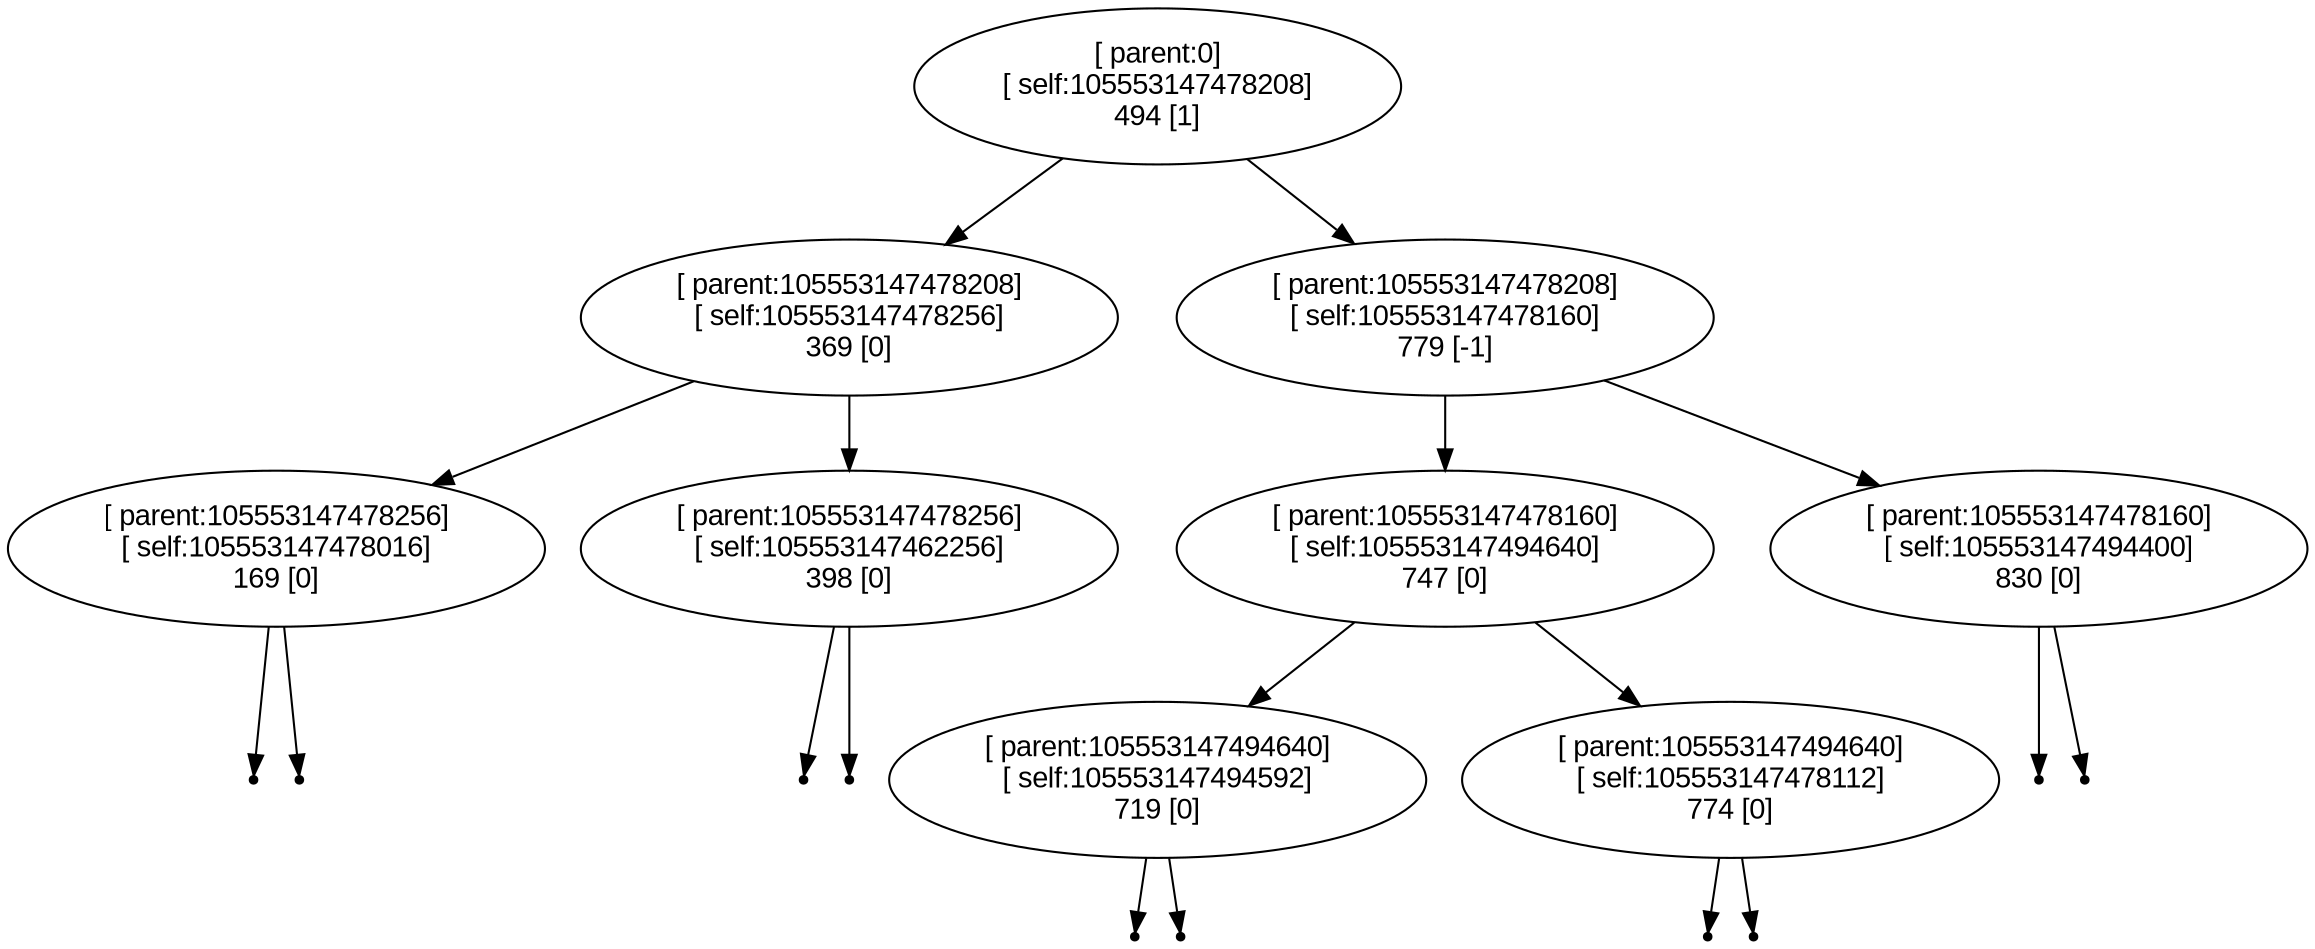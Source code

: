 digraph BST {
    node [fontname="Arial"];
    "[ parent:0]
[ self:105553147478208]
494 [1]" -> "[ parent:105553147478208]
[ self:105553147478256]
369 [0]";
    "[ parent:0]
[ self:105553147478208]
494 [1]" -> "[ parent:105553147478208]
[ self:105553147478160]
779 [-1]";
    "[ parent:105553147478208]
[ self:105553147478256]
369 [0]" -> "[ parent:105553147478256]
[ self:105553147478016]
169 [0]";
    "[ parent:105553147478208]
[ self:105553147478256]
369 [0]" -> "[ parent:105553147478256]
[ self:105553147462256]
398 [0]";
    null43 [shape=point];
    "[ parent:105553147478256]
[ self:105553147478016]
169 [0]" -> "null43"
    null44 [shape=point];
    "[ parent:105553147478256]
[ self:105553147478016]
169 [0]" -> "null44"
    null45 [shape=point];
    "[ parent:105553147478256]
[ self:105553147462256]
398 [0]" -> "null45"
    null46 [shape=point];
    "[ parent:105553147478256]
[ self:105553147462256]
398 [0]" -> "null46"
    "[ parent:105553147478208]
[ self:105553147478160]
779 [-1]" -> "[ parent:105553147478160]
[ self:105553147494640]
747 [0]";
    "[ parent:105553147478208]
[ self:105553147478160]
779 [-1]" -> "[ parent:105553147478160]
[ self:105553147494400]
830 [0]";
    "[ parent:105553147478160]
[ self:105553147494640]
747 [0]" -> "[ parent:105553147494640]
[ self:105553147494592]
719 [0]";
    "[ parent:105553147478160]
[ self:105553147494640]
747 [0]" -> "[ parent:105553147494640]
[ self:105553147478112]
774 [0]";
    null47 [shape=point];
    "[ parent:105553147494640]
[ self:105553147494592]
719 [0]" -> "null47"
    null48 [shape=point];
    "[ parent:105553147494640]
[ self:105553147494592]
719 [0]" -> "null48"
    null49 [shape=point];
    "[ parent:105553147494640]
[ self:105553147478112]
774 [0]" -> "null49"
    null50 [shape=point];
    "[ parent:105553147494640]
[ self:105553147478112]
774 [0]" -> "null50"
    null51 [shape=point];
    "[ parent:105553147478160]
[ self:105553147494400]
830 [0]" -> "null51"
    null52 [shape=point];
    "[ parent:105553147478160]
[ self:105553147494400]
830 [0]" -> "null52"
}
